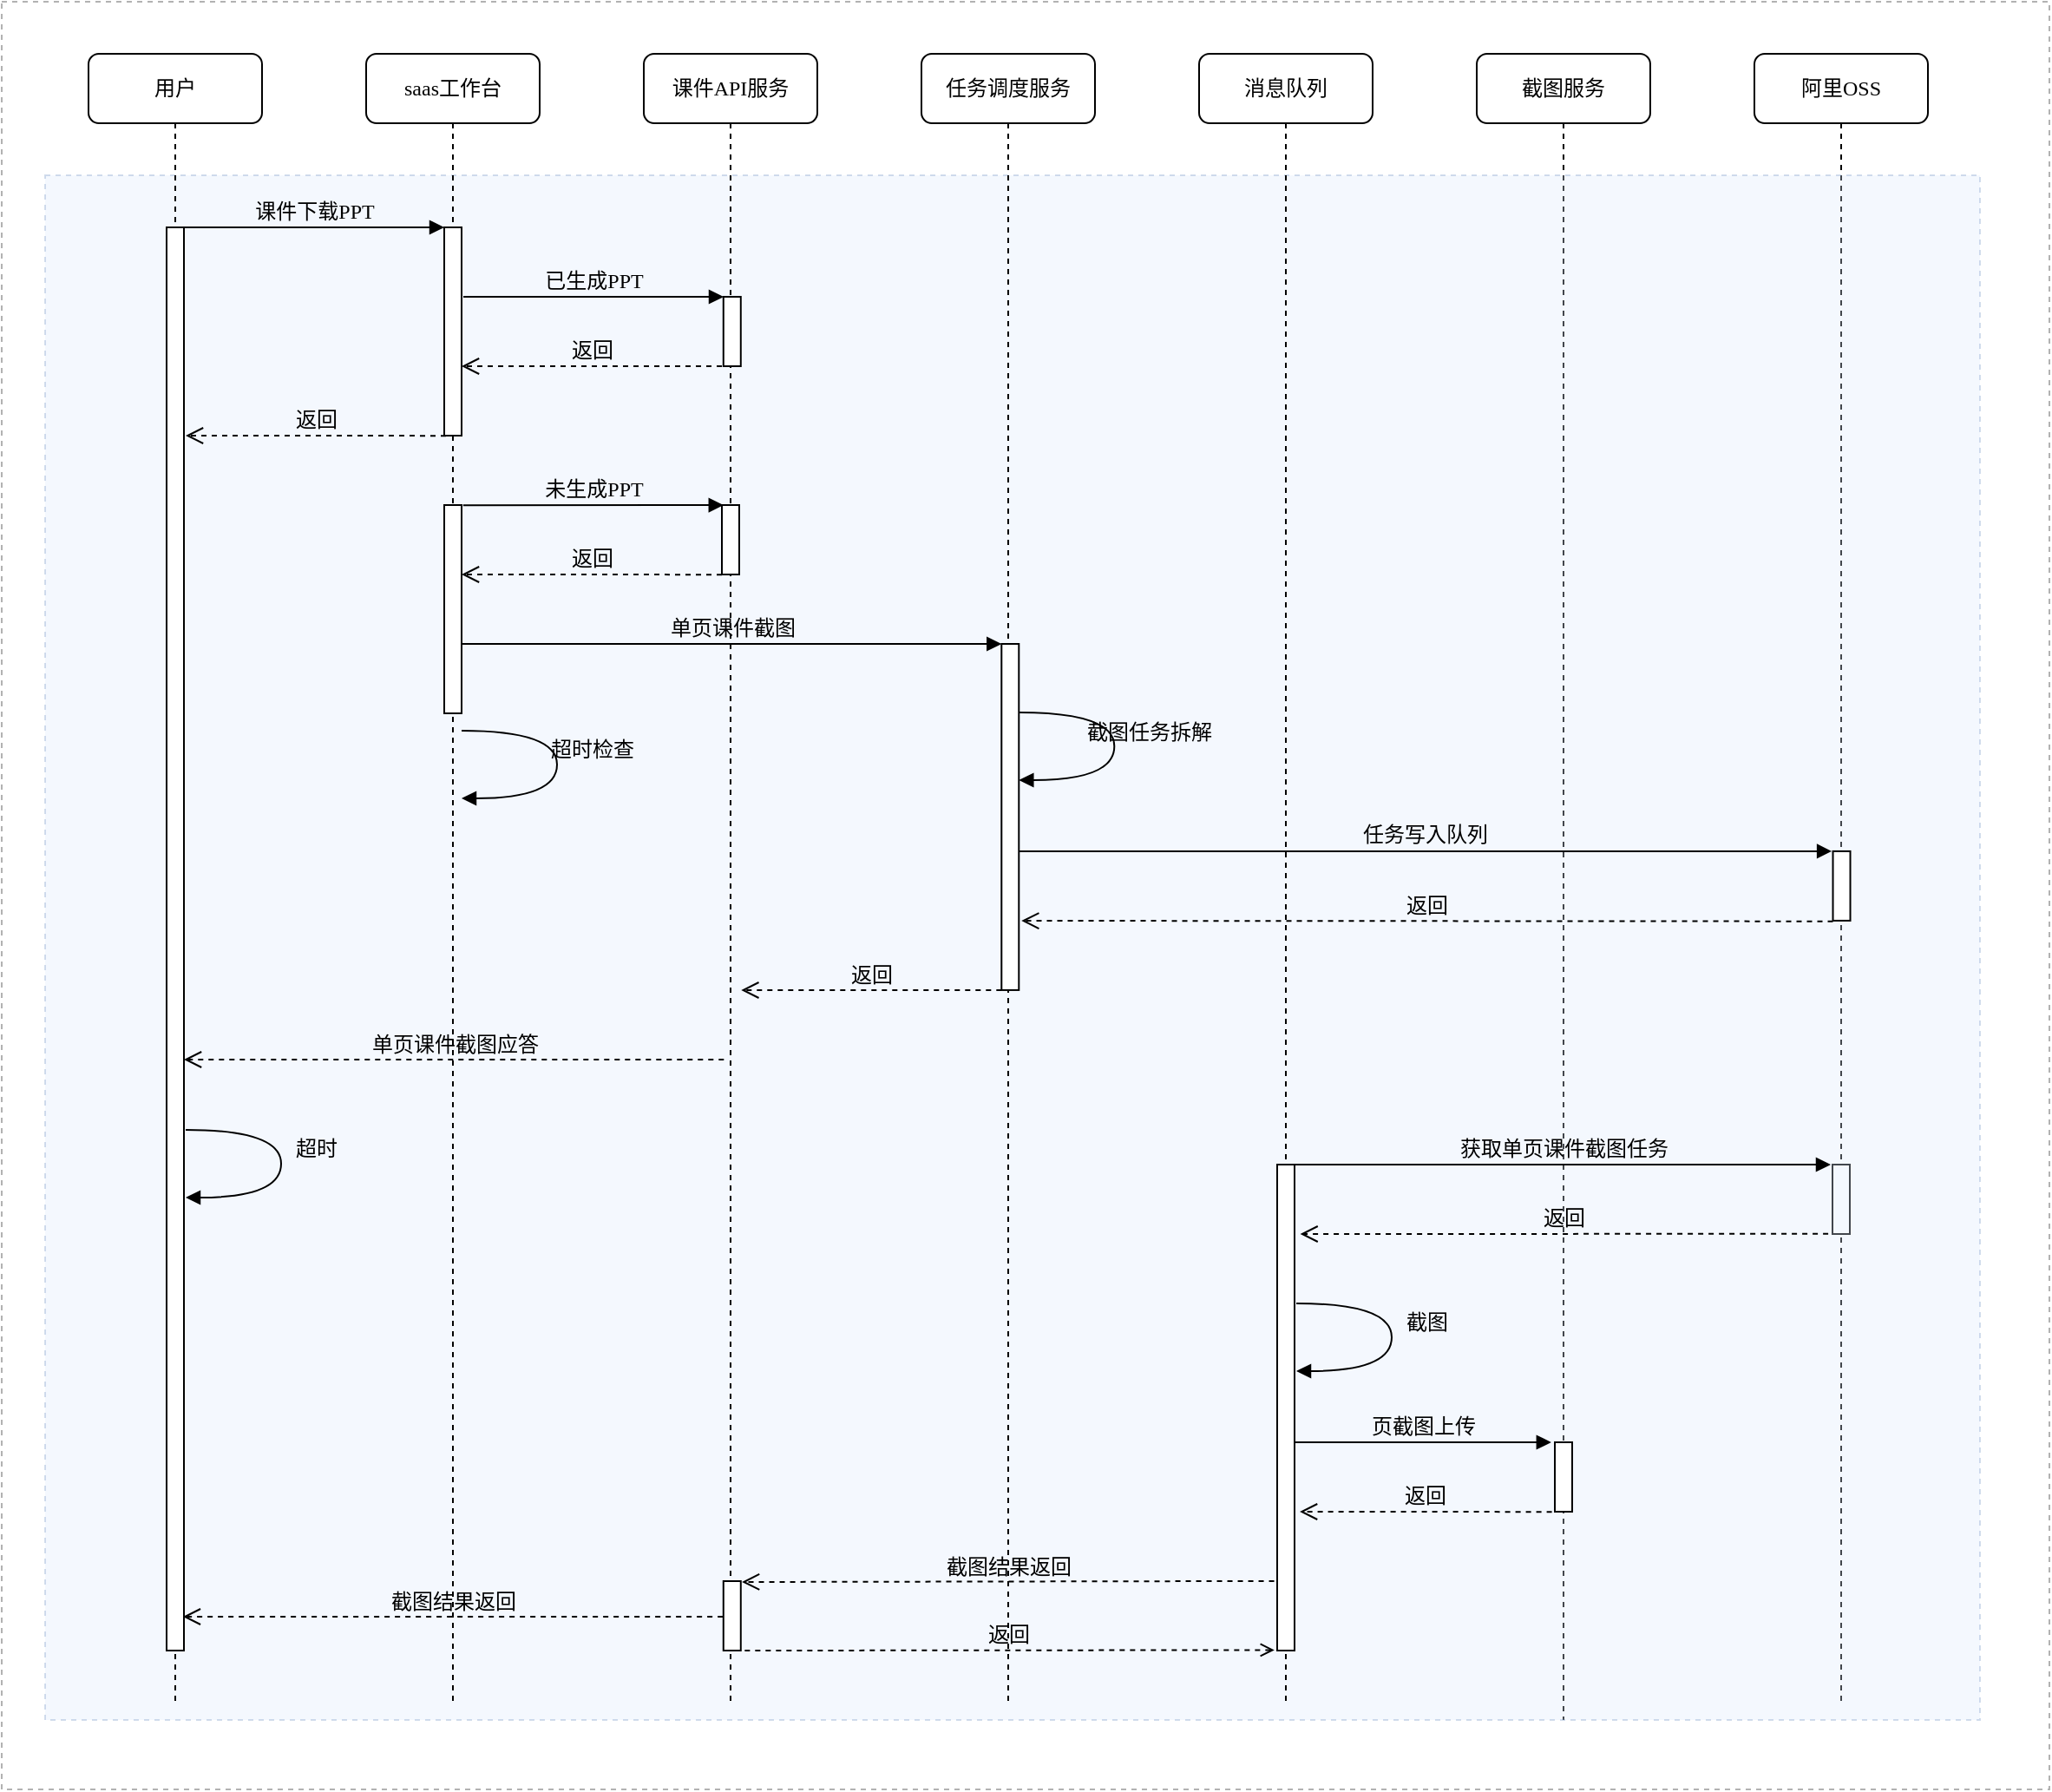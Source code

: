 <mxfile version="24.0.4" type="github">
  <diagram name="第 1 页" id="GcDCPGvoP4L_9R7vlP1d">
    <mxGraphModel dx="724" dy="428" grid="1" gridSize="10" guides="1" tooltips="1" connect="1" arrows="1" fold="1" page="1" pageScale="1" pageWidth="827" pageHeight="1169" math="0" shadow="0">
      <root>
        <mxCell id="0" />
        <mxCell id="1" parent="0" />
        <mxCell id="blYR4sCcMmHHItJsjOj6-1" value="" style="rounded=0;whiteSpace=wrap;html=1;dashed=1;opacity=30;" vertex="1" parent="1">
          <mxGeometry x="30" y="50" width="1180" height="1030" as="geometry" />
        </mxCell>
        <mxCell id="blYR4sCcMmHHItJsjOj6-2" value="阿里OSS" style="shape=umlLifeline;perimeter=lifelinePerimeter;whiteSpace=wrap;html=1;container=1;collapsible=0;recursiveResize=0;outlineConnect=0;rounded=1;shadow=0;comic=0;labelBackgroundColor=none;strokeWidth=1;fontFamily=Verdana;fontSize=12;align=center;" vertex="1" parent="1">
          <mxGeometry x="1040" y="80" width="100" height="950" as="geometry" />
        </mxCell>
        <mxCell id="blYR4sCcMmHHItJsjOj6-3" value="" style="html=1;points=[];perimeter=orthogonalPerimeter;rounded=0;shadow=0;comic=0;labelBackgroundColor=none;strokeWidth=1;fontFamily=Verdana;fontSize=12;align=center;" vertex="1" parent="blYR4sCcMmHHItJsjOj6-2">
          <mxGeometry x="45" y="640" width="10" height="40" as="geometry" />
        </mxCell>
        <mxCell id="blYR4sCcMmHHItJsjOj6-4" value="截图服务" style="shape=umlLifeline;perimeter=lifelinePerimeter;whiteSpace=wrap;html=1;container=1;collapsible=0;recursiveResize=0;outlineConnect=0;rounded=1;shadow=0;comic=0;labelBackgroundColor=none;strokeWidth=1;fontFamily=Verdana;fontSize=12;align=center;" vertex="1" parent="1">
          <mxGeometry x="880" y="80" width="100" height="960" as="geometry" />
        </mxCell>
        <mxCell id="blYR4sCcMmHHItJsjOj6-5" value="" style="rounded=0;whiteSpace=wrap;html=1;opacity=30;fillColor=#dae8fc;strokeColor=#6c8ebf;dashed=1;" vertex="1" parent="blYR4sCcMmHHItJsjOj6-4">
          <mxGeometry x="-825" y="70" width="1115" height="890" as="geometry" />
        </mxCell>
        <mxCell id="blYR4sCcMmHHItJsjOj6-6" value="" style="html=1;points=[];perimeter=orthogonalPerimeter;rounded=0;shadow=0;comic=0;labelBackgroundColor=none;strokeWidth=1;fontFamily=Verdana;fontSize=12;align=center;" vertex="1" parent="blYR4sCcMmHHItJsjOj6-4">
          <mxGeometry x="45" y="800" width="10" height="40" as="geometry" />
        </mxCell>
        <mxCell id="blYR4sCcMmHHItJsjOj6-44" value="返回" style="html=1;verticalAlign=bottom;endArrow=open;dashed=1;endSize=8;labelBackgroundColor=none;fontFamily=Verdana;fontSize=12;edgeStyle=elbowEdgeStyle;elbow=vertical;" edge="1" parent="blYR4sCcMmHHItJsjOj6-4">
          <mxGeometry x="0.003" relative="1" as="geometry">
            <mxPoint x="-585" y="180" as="targetPoint" />
            <Array as="points" />
            <mxPoint x="-435" y="180" as="sourcePoint" />
            <mxPoint as="offset" />
          </mxGeometry>
        </mxCell>
        <mxCell id="blYR4sCcMmHHItJsjOj6-45" value="返回" style="html=1;verticalAlign=bottom;endArrow=open;dashed=1;endSize=8;labelBackgroundColor=none;fontFamily=Verdana;fontSize=12;edgeStyle=elbowEdgeStyle;elbow=vertical;" edge="1" parent="blYR4sCcMmHHItJsjOj6-4">
          <mxGeometry x="0.003" relative="1" as="geometry">
            <mxPoint x="-744" y="220.07" as="targetPoint" />
            <Array as="points" />
            <mxPoint x="-594" y="220.07" as="sourcePoint" />
            <mxPoint as="offset" />
          </mxGeometry>
        </mxCell>
        <mxCell id="blYR4sCcMmHHItJsjOj6-7" value="saas工作台" style="shape=umlLifeline;perimeter=lifelinePerimeter;whiteSpace=wrap;html=1;container=1;collapsible=0;recursiveResize=0;outlineConnect=0;rounded=1;shadow=0;comic=0;labelBackgroundColor=none;strokeWidth=1;fontFamily=Verdana;fontSize=12;align=center;" vertex="1" parent="1">
          <mxGeometry x="240" y="80" width="100" height="950" as="geometry" />
        </mxCell>
        <mxCell id="blYR4sCcMmHHItJsjOj6-8" value="" style="html=1;points=[];perimeter=orthogonalPerimeter;rounded=0;shadow=0;comic=0;labelBackgroundColor=none;strokeWidth=1;fontFamily=Verdana;fontSize=12;align=center;" vertex="1" parent="blYR4sCcMmHHItJsjOj6-7">
          <mxGeometry x="45" y="100" width="10" height="120" as="geometry" />
        </mxCell>
        <mxCell id="blYR4sCcMmHHItJsjOj6-41" value="超时检查" style="html=1;verticalAlign=bottom;endArrow=block;labelBackgroundColor=none;fontFamily=Verdana;fontSize=12;elbow=vertical;edgeStyle=orthogonalEdgeStyle;curved=1;exitX=1.038;exitY=0.345;exitPerimeter=0;entryX=1.027;entryY=0.831;entryDx=0;entryDy=0;entryPerimeter=0;" edge="1" parent="blYR4sCcMmHHItJsjOj6-7">
          <mxGeometry x="0.007" y="20" relative="1" as="geometry">
            <mxPoint x="55" y="390" as="sourcePoint" />
            <mxPoint x="55" y="429" as="targetPoint" />
            <Array as="points">
              <mxPoint x="110" y="390" />
              <mxPoint x="110" y="429" />
            </Array>
            <mxPoint as="offset" />
          </mxGeometry>
        </mxCell>
        <mxCell id="blYR4sCcMmHHItJsjOj6-46" value="" style="html=1;points=[];perimeter=orthogonalPerimeter;rounded=0;shadow=0;comic=0;labelBackgroundColor=none;strokeWidth=1;fontFamily=Verdana;fontSize=12;align=center;" vertex="1" parent="blYR4sCcMmHHItJsjOj6-7">
          <mxGeometry x="45" y="260" width="10" height="120" as="geometry" />
        </mxCell>
        <mxCell id="blYR4sCcMmHHItJsjOj6-10" value="课件API服务" style="shape=umlLifeline;perimeter=lifelinePerimeter;whiteSpace=wrap;html=1;container=1;collapsible=0;recursiveResize=0;outlineConnect=0;rounded=1;shadow=0;comic=0;labelBackgroundColor=none;strokeWidth=1;fontFamily=Verdana;fontSize=12;align=center;" vertex="1" parent="1">
          <mxGeometry x="400" y="80" width="100" height="950" as="geometry" />
        </mxCell>
        <mxCell id="blYR4sCcMmHHItJsjOj6-11" value="" style="html=1;points=[];perimeter=orthogonalPerimeter;rounded=0;shadow=0;comic=0;labelBackgroundColor=none;strokeWidth=1;fontFamily=Verdana;fontSize=12;align=center;" vertex="1" parent="blYR4sCcMmHHItJsjOj6-10">
          <mxGeometry x="45.89" y="140" width="10" height="40" as="geometry" />
        </mxCell>
        <mxCell id="blYR4sCcMmHHItJsjOj6-12" value="" style="html=1;points=[];perimeter=orthogonalPerimeter;rounded=0;shadow=0;comic=0;labelBackgroundColor=none;strokeWidth=1;fontFamily=Verdana;fontSize=12;align=center;" vertex="1" parent="blYR4sCcMmHHItJsjOj6-10">
          <mxGeometry x="45.89" y="880" width="10" height="40" as="geometry" />
        </mxCell>
        <mxCell id="blYR4sCcMmHHItJsjOj6-40" value="已生成PPT" style="html=1;verticalAlign=bottom;endArrow=block;entryX=0;entryY=0;labelBackgroundColor=none;fontFamily=Verdana;fontSize=12;edgeStyle=elbowEdgeStyle;elbow=vertical;" edge="1" parent="blYR4sCcMmHHItJsjOj6-10">
          <mxGeometry relative="1" as="geometry">
            <mxPoint x="-104" y="140" as="sourcePoint" />
            <mxPoint x="46" y="140" as="targetPoint" />
          </mxGeometry>
        </mxCell>
        <mxCell id="blYR4sCcMmHHItJsjOj6-47" value="未生成PPT" style="html=1;verticalAlign=bottom;endArrow=block;entryX=0;entryY=0;labelBackgroundColor=none;fontFamily=Verdana;fontSize=12;edgeStyle=elbowEdgeStyle;elbow=vertical;" edge="1" parent="blYR4sCcMmHHItJsjOj6-10">
          <mxGeometry relative="1" as="geometry">
            <mxPoint x="-104.11" y="260.07" as="sourcePoint" />
            <mxPoint x="45.89" y="260.07" as="targetPoint" />
          </mxGeometry>
        </mxCell>
        <mxCell id="blYR4sCcMmHHItJsjOj6-48" value="" style="html=1;points=[];perimeter=orthogonalPerimeter;rounded=0;shadow=0;comic=0;labelBackgroundColor=none;strokeWidth=1;fontFamily=Verdana;fontSize=12;align=center;" vertex="1" parent="blYR4sCcMmHHItJsjOj6-10">
          <mxGeometry x="45" y="260" width="10" height="40" as="geometry" />
        </mxCell>
        <mxCell id="blYR4sCcMmHHItJsjOj6-13" value="任务调度服务" style="shape=umlLifeline;perimeter=lifelinePerimeter;whiteSpace=wrap;html=1;container=1;collapsible=0;recursiveResize=0;outlineConnect=0;rounded=1;shadow=0;comic=0;labelBackgroundColor=none;strokeWidth=1;fontFamily=Verdana;fontSize=12;align=center;" vertex="1" parent="1">
          <mxGeometry x="560" y="80" width="100" height="950" as="geometry" />
        </mxCell>
        <mxCell id="blYR4sCcMmHHItJsjOj6-14" value="单页课件截图应答" style="html=1;verticalAlign=bottom;endArrow=open;dashed=1;endSize=8;labelBackgroundColor=none;fontFamily=Verdana;fontSize=12;edgeStyle=elbowEdgeStyle;elbow=vertical;entryX=0.974;entryY=0.851;entryDx=0;entryDy=0;entryPerimeter=0;" edge="1" parent="blYR4sCcMmHHItJsjOj6-13">
          <mxGeometry x="-0.001" relative="1" as="geometry">
            <mxPoint x="-425" y="579" as="targetPoint" />
            <Array as="points" />
            <mxPoint x="-113.85" y="579.52" as="sourcePoint" />
            <mxPoint as="offset" />
          </mxGeometry>
        </mxCell>
        <mxCell id="blYR4sCcMmHHItJsjOj6-15" value="截图任务拆解" style="html=1;verticalAlign=bottom;endArrow=block;labelBackgroundColor=none;fontFamily=Verdana;fontSize=12;elbow=vertical;edgeStyle=orthogonalEdgeStyle;curved=1;exitX=1.038;exitY=0.345;exitPerimeter=0;entryX=1.027;entryY=0.831;entryDx=0;entryDy=0;entryPerimeter=0;" edge="1" parent="blYR4sCcMmHHItJsjOj6-13">
          <mxGeometry x="0.007" y="20" relative="1" as="geometry">
            <mxPoint x="56.15" y="379.5" as="sourcePoint" />
            <mxPoint x="56.15" y="418.5" as="targetPoint" />
            <Array as="points">
              <mxPoint x="111.15" y="379.5" />
              <mxPoint x="111.15" y="418.5" />
            </Array>
            <mxPoint as="offset" />
          </mxGeometry>
        </mxCell>
        <mxCell id="blYR4sCcMmHHItJsjOj6-16" value="" style="html=1;points=[];perimeter=orthogonalPerimeter;rounded=0;shadow=0;comic=0;labelBackgroundColor=none;strokeWidth=1;fontFamily=Verdana;fontSize=12;align=center;" vertex="1" parent="blYR4sCcMmHHItJsjOj6-13">
          <mxGeometry x="46.15" y="340" width="10" height="199.46" as="geometry" />
        </mxCell>
        <mxCell id="blYR4sCcMmHHItJsjOj6-17" value="单页课件截图" style="html=1;verticalAlign=bottom;endArrow=block;labelBackgroundColor=none;fontFamily=Verdana;fontSize=12;edgeStyle=elbowEdgeStyle;elbow=vertical;" edge="1" parent="blYR4sCcMmHHItJsjOj6-13" target="blYR4sCcMmHHItJsjOj6-16">
          <mxGeometry x="-0.002" relative="1" as="geometry">
            <mxPoint x="-265" y="340" as="sourcePoint" />
            <Array as="points">
              <mxPoint x="-47.85" y="340" />
              <mxPoint x="-37.85" y="400" />
              <mxPoint x="2.15" y="410" />
              <mxPoint x="-17.85" y="370" />
              <mxPoint x="-97.85" y="260" />
            </Array>
            <mxPoint as="offset" />
            <mxPoint x="47.15" y="340" as="targetPoint" />
          </mxGeometry>
        </mxCell>
        <mxCell id="blYR4sCcMmHHItJsjOj6-18" value="任务写入队列" style="html=1;verticalAlign=bottom;endArrow=block;labelBackgroundColor=none;fontFamily=Verdana;fontSize=12;edgeStyle=elbowEdgeStyle;elbow=vertical;entryX=-0.07;entryY=-0.003;entryDx=0;entryDy=0;entryPerimeter=0;" edge="1" parent="blYR4sCcMmHHItJsjOj6-13" target="blYR4sCcMmHHItJsjOj6-19">
          <mxGeometry x="-0.002" relative="1" as="geometry">
            <mxPoint x="56.15" y="459.46" as="sourcePoint" />
            <Array as="points">
              <mxPoint x="111.15" y="459.46" />
              <mxPoint x="121.15" y="519.46" />
              <mxPoint x="161.15" y="529.46" />
              <mxPoint x="141.15" y="489.46" />
              <mxPoint x="61.15" y="379.46" />
            </Array>
            <mxPoint x="460.26" y="459.46" as="targetPoint" />
            <mxPoint as="offset" />
          </mxGeometry>
        </mxCell>
        <mxCell id="blYR4sCcMmHHItJsjOj6-19" value="" style="html=1;points=[];perimeter=orthogonalPerimeter;rounded=0;shadow=0;comic=0;labelBackgroundColor=none;strokeWidth=1;fontFamily=Verdana;fontSize=12;align=center;" vertex="1" parent="blYR4sCcMmHHItJsjOj6-13">
          <mxGeometry x="525.26" y="459.46" width="10" height="40" as="geometry" />
        </mxCell>
        <mxCell id="blYR4sCcMmHHItJsjOj6-20" value="返回" style="html=1;verticalAlign=bottom;endArrow=open;dashed=1;endSize=8;labelBackgroundColor=none;fontFamily=Verdana;fontSize=12;edgeStyle=elbowEdgeStyle;elbow=vertical;entryX=1.146;entryY=0.797;entryDx=0;entryDy=0;entryPerimeter=0;" edge="1" parent="blYR4sCcMmHHItJsjOj6-13" target="blYR4sCcMmHHItJsjOj6-16">
          <mxGeometry x="0.003" relative="1" as="geometry">
            <mxPoint x="60.26" y="499.46" as="targetPoint" />
            <Array as="points" />
            <mxPoint x="525.26" y="499.85" as="sourcePoint" />
            <mxPoint as="offset" />
          </mxGeometry>
        </mxCell>
        <mxCell id="blYR4sCcMmHHItJsjOj6-21" value="返回" style="html=1;verticalAlign=bottom;endArrow=open;dashed=1;endSize=8;labelBackgroundColor=none;fontFamily=Verdana;fontSize=12;edgeStyle=elbowEdgeStyle;elbow=vertical;" edge="1" parent="blYR4sCcMmHHItJsjOj6-13">
          <mxGeometry x="0.003" relative="1" as="geometry">
            <mxPoint x="-103.85" y="539.46" as="targetPoint" />
            <Array as="points" />
            <mxPoint x="46.15" y="539.46" as="sourcePoint" />
            <mxPoint as="offset" />
          </mxGeometry>
        </mxCell>
        <mxCell id="blYR4sCcMmHHItJsjOj6-22" value="返回" style="html=1;verticalAlign=bottom;endArrow=none;dashed=1;endSize=8;labelBackgroundColor=none;fontFamily=Verdana;fontSize=12;edgeStyle=elbowEdgeStyle;elbow=vertical;startArrow=open;startFill=0;endFill=0;exitX=-0.159;exitY=0.999;exitDx=0;exitDy=0;exitPerimeter=0;" edge="1" parent="blYR4sCcMmHHItJsjOj6-13" source="blYR4sCcMmHHItJsjOj6-26">
          <mxGeometry x="0.003" relative="1" as="geometry">
            <mxPoint x="-103.85" y="920" as="targetPoint" />
            <Array as="points" />
            <mxPoint x="46.15" y="920" as="sourcePoint" />
            <mxPoint as="offset" />
          </mxGeometry>
        </mxCell>
        <mxCell id="blYR4sCcMmHHItJsjOj6-23" value="用户" style="shape=umlLifeline;perimeter=lifelinePerimeter;whiteSpace=wrap;html=1;container=1;collapsible=0;recursiveResize=0;outlineConnect=0;rounded=1;shadow=0;comic=0;labelBackgroundColor=none;strokeWidth=1;fontFamily=Verdana;fontSize=12;align=center;" vertex="1" parent="1">
          <mxGeometry x="80" y="80" width="100" height="950" as="geometry" />
        </mxCell>
        <mxCell id="blYR4sCcMmHHItJsjOj6-24" value="" style="html=1;points=[];perimeter=orthogonalPerimeter;rounded=0;shadow=0;comic=0;labelBackgroundColor=none;strokeWidth=1;fontFamily=Verdana;fontSize=12;align=center;" vertex="1" parent="blYR4sCcMmHHItJsjOj6-23">
          <mxGeometry x="45" y="100" width="10" height="820" as="geometry" />
        </mxCell>
        <mxCell id="blYR4sCcMmHHItJsjOj6-25" value="消息队列" style="shape=umlLifeline;perimeter=lifelinePerimeter;whiteSpace=wrap;html=1;container=1;collapsible=0;recursiveResize=0;outlineConnect=0;rounded=1;shadow=0;comic=0;labelBackgroundColor=none;strokeWidth=1;fontFamily=Verdana;fontSize=12;align=center;" vertex="1" parent="1">
          <mxGeometry x="720" y="80" width="100" height="950" as="geometry" />
        </mxCell>
        <mxCell id="blYR4sCcMmHHItJsjOj6-26" value="" style="html=1;points=[];perimeter=orthogonalPerimeter;rounded=0;shadow=0;comic=0;labelBackgroundColor=none;strokeWidth=1;fontFamily=Verdana;fontSize=12;align=center;" vertex="1" parent="blYR4sCcMmHHItJsjOj6-25">
          <mxGeometry x="45" y="640" width="10" height="280" as="geometry" />
        </mxCell>
        <mxCell id="blYR4sCcMmHHItJsjOj6-27" value="课件下载PPT" style="html=1;verticalAlign=bottom;endArrow=block;entryX=0;entryY=0;labelBackgroundColor=none;fontFamily=Verdana;fontSize=12;edgeStyle=elbowEdgeStyle;elbow=vertical;" edge="1" parent="1" source="blYR4sCcMmHHItJsjOj6-24" target="blYR4sCcMmHHItJsjOj6-8">
          <mxGeometry relative="1" as="geometry">
            <mxPoint x="220" y="190" as="sourcePoint" />
          </mxGeometry>
        </mxCell>
        <mxCell id="blYR4sCcMmHHItJsjOj6-32" value="获取单页课件截图任务" style="html=1;verticalAlign=bottom;endArrow=block;labelBackgroundColor=none;fontFamily=Verdana;fontSize=12;edgeStyle=elbowEdgeStyle;elbow=vertical;entryX=-0.1;entryY=0.004;entryDx=0;entryDy=0;entryPerimeter=0;" edge="1" parent="1" target="blYR4sCcMmHHItJsjOj6-3">
          <mxGeometry x="-0.002" relative="1" as="geometry">
            <mxPoint x="775" y="720" as="sourcePoint" />
            <Array as="points">
              <mxPoint x="830" y="720" />
              <mxPoint x="840" y="780" />
              <mxPoint x="880" y="790" />
              <mxPoint x="860" y="750" />
              <mxPoint x="780" y="640" />
            </Array>
            <mxPoint x="1020" y="720" as="targetPoint" />
            <mxPoint as="offset" />
          </mxGeometry>
        </mxCell>
        <mxCell id="blYR4sCcMmHHItJsjOj6-33" value="返回" style="html=1;verticalAlign=bottom;endArrow=open;dashed=1;endSize=8;labelBackgroundColor=none;fontFamily=Verdana;fontSize=12;edgeStyle=elbowEdgeStyle;elbow=vertical;exitX=-0.245;exitY=0.997;exitDx=0;exitDy=0;exitPerimeter=0;entryX=1.328;entryY=0.144;entryDx=0;entryDy=0;entryPerimeter=0;" edge="1" parent="1" source="blYR4sCcMmHHItJsjOj6-3" target="blYR4sCcMmHHItJsjOj6-26">
          <mxGeometry x="0.003" relative="1" as="geometry">
            <mxPoint x="790" y="760" as="targetPoint" />
            <Array as="points" />
            <mxPoint x="1060" y="760" as="sourcePoint" />
            <mxPoint as="offset" />
          </mxGeometry>
        </mxCell>
        <mxCell id="blYR4sCcMmHHItJsjOj6-34" value="截图" style="html=1;verticalAlign=bottom;endArrow=block;labelBackgroundColor=none;fontFamily=Verdana;fontSize=12;elbow=vertical;edgeStyle=orthogonalEdgeStyle;curved=1;exitX=1.038;exitY=0.345;exitPerimeter=0;entryX=1.027;entryY=0.831;entryDx=0;entryDy=0;entryPerimeter=0;" edge="1" parent="1">
          <mxGeometry x="0.007" y="20" relative="1" as="geometry">
            <mxPoint x="776" y="800" as="sourcePoint" />
            <mxPoint x="776" y="839" as="targetPoint" />
            <Array as="points">
              <mxPoint x="831" y="800" />
              <mxPoint x="831" y="839" />
            </Array>
            <mxPoint as="offset" />
          </mxGeometry>
        </mxCell>
        <mxCell id="blYR4sCcMmHHItJsjOj6-35" value="页截图上传" style="html=1;verticalAlign=bottom;endArrow=block;labelBackgroundColor=none;fontFamily=Verdana;fontSize=12;edgeStyle=elbowEdgeStyle;elbow=vertical;entryX=-0.209;entryY=0;entryDx=0;entryDy=0;entryPerimeter=0;" edge="1" parent="1" target="blYR4sCcMmHHItJsjOj6-6">
          <mxGeometry x="-0.002" relative="1" as="geometry">
            <mxPoint x="775.5" y="880" as="sourcePoint" />
            <Array as="points">
              <mxPoint x="830.5" y="880" />
              <mxPoint x="840.5" y="940" />
              <mxPoint x="880.5" y="950" />
              <mxPoint x="860.5" y="910" />
              <mxPoint x="780.5" y="800" />
            </Array>
            <mxPoint x="920" y="880" as="targetPoint" />
            <mxPoint as="offset" />
          </mxGeometry>
        </mxCell>
        <mxCell id="blYR4sCcMmHHItJsjOj6-36" value="返回" style="html=1;verticalAlign=bottom;endArrow=open;dashed=1;endSize=8;labelBackgroundColor=none;fontFamily=Verdana;fontSize=12;edgeStyle=elbowEdgeStyle;elbow=vertical;exitX=-0.17;exitY=1.002;exitDx=0;exitDy=0;exitPerimeter=0;entryX=1.303;entryY=0.715;entryDx=0;entryDy=0;entryPerimeter=0;" edge="1" parent="1" source="blYR4sCcMmHHItJsjOj6-6" target="blYR4sCcMmHHItJsjOj6-26">
          <mxGeometry x="0.003" relative="1" as="geometry">
            <mxPoint x="780" y="920" as="targetPoint" />
            <Array as="points" />
            <mxPoint x="920" y="920" as="sourcePoint" />
            <mxPoint as="offset" />
          </mxGeometry>
        </mxCell>
        <mxCell id="blYR4sCcMmHHItJsjOj6-37" value="截图结果返回" style="html=1;verticalAlign=bottom;endArrow=open;dashed=1;endSize=8;labelBackgroundColor=none;fontFamily=Verdana;fontSize=12;edgeStyle=elbowEdgeStyle;elbow=vertical;entryX=1.063;entryY=0.029;entryDx=0;entryDy=0;entryPerimeter=0;exitX=-0.173;exitY=0.857;exitDx=0;exitDy=0;exitPerimeter=0;" edge="1" parent="1" source="blYR4sCcMmHHItJsjOj6-26" target="blYR4sCcMmHHItJsjOj6-12">
          <mxGeometry relative="1" as="geometry">
            <mxPoint x="610" y="960.33" as="targetPoint" />
            <Array as="points" />
            <mxPoint x="710" y="961" as="sourcePoint" />
            <mxPoint as="offset" />
          </mxGeometry>
        </mxCell>
        <mxCell id="blYR4sCcMmHHItJsjOj6-38" value="截图结果返回" style="html=1;verticalAlign=bottom;endArrow=open;dashed=1;endSize=8;labelBackgroundColor=none;fontFamily=Verdana;fontSize=12;edgeStyle=elbowEdgeStyle;elbow=vertical;entryX=0.974;entryY=0.851;entryDx=0;entryDy=0;entryPerimeter=0;" edge="1" parent="1">
          <mxGeometry x="-0.001" relative="1" as="geometry">
            <mxPoint x="134.42" y="980" as="targetPoint" />
            <Array as="points" />
            <mxPoint x="445.57" y="980.52" as="sourcePoint" />
            <mxPoint as="offset" />
          </mxGeometry>
        </mxCell>
        <mxCell id="blYR4sCcMmHHItJsjOj6-39" value="超时" style="html=1;verticalAlign=bottom;endArrow=block;labelBackgroundColor=none;fontFamily=Verdana;fontSize=12;elbow=vertical;edgeStyle=orthogonalEdgeStyle;curved=1;exitX=1.038;exitY=0.345;exitPerimeter=0;entryX=1.027;entryY=0.831;entryDx=0;entryDy=0;entryPerimeter=0;" edge="1" parent="1">
          <mxGeometry x="0.007" y="20" relative="1" as="geometry">
            <mxPoint x="136" y="700" as="sourcePoint" />
            <mxPoint x="136" y="739" as="targetPoint" />
            <Array as="points">
              <mxPoint x="191" y="700" />
              <mxPoint x="191" y="739" />
            </Array>
            <mxPoint as="offset" />
          </mxGeometry>
        </mxCell>
        <mxCell id="blYR4sCcMmHHItJsjOj6-42" value="返回" style="html=1;verticalAlign=bottom;endArrow=open;dashed=1;endSize=8;labelBackgroundColor=none;fontFamily=Verdana;fontSize=12;edgeStyle=elbowEdgeStyle;elbow=vertical;" edge="1" parent="1">
          <mxGeometry x="0.003" relative="1" as="geometry">
            <mxPoint x="295" y="380.08" as="targetPoint" />
            <Array as="points" />
            <mxPoint x="445" y="380.08" as="sourcePoint" />
            <mxPoint as="offset" />
          </mxGeometry>
        </mxCell>
      </root>
    </mxGraphModel>
  </diagram>
</mxfile>
